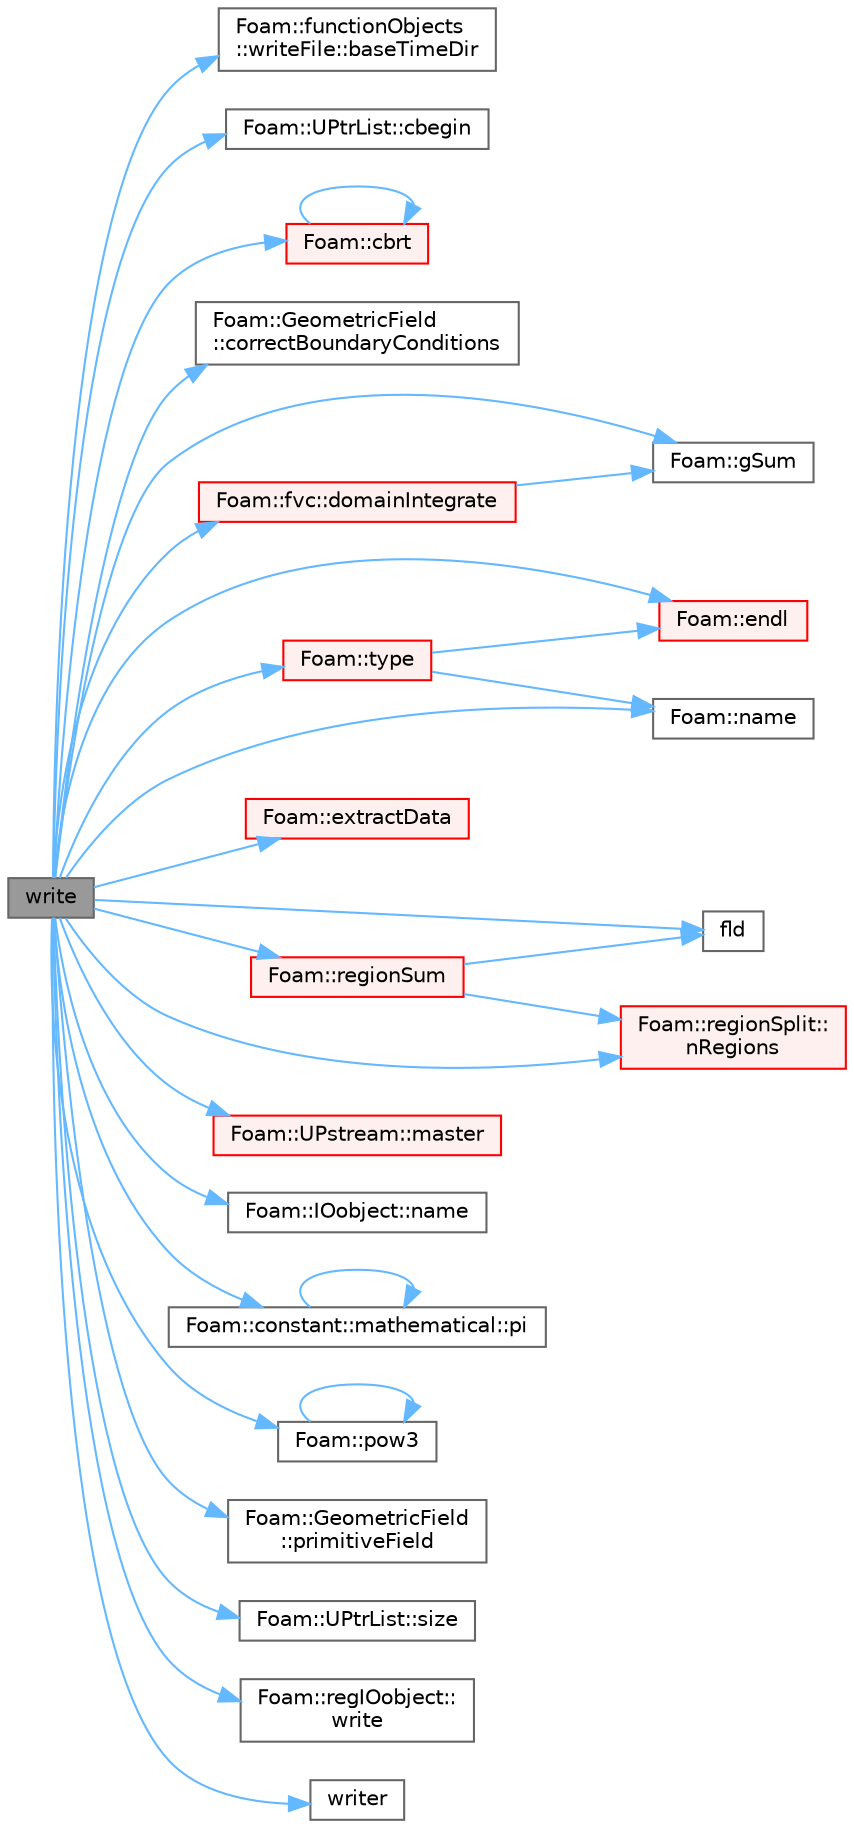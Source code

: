 digraph "write"
{
 // LATEX_PDF_SIZE
  bgcolor="transparent";
  edge [fontname=Helvetica,fontsize=10,labelfontname=Helvetica,labelfontsize=10];
  node [fontname=Helvetica,fontsize=10,shape=box,height=0.2,width=0.4];
  rankdir="LR";
  Node1 [id="Node000001",label="write",height=0.2,width=0.4,color="gray40", fillcolor="grey60", style="filled", fontcolor="black",tooltip=" "];
  Node1 -> Node2 [id="edge1_Node000001_Node000002",color="steelblue1",style="solid",tooltip=" "];
  Node2 [id="Node000002",label="Foam::functionObjects\l::writeFile::baseTimeDir",height=0.2,width=0.4,color="grey40", fillcolor="white", style="filled",URL="$classFoam_1_1functionObjects_1_1writeFile.html#ac36d6aced9eb1b847902a8fac04cee01",tooltip=" "];
  Node1 -> Node3 [id="edge2_Node000001_Node000003",color="steelblue1",style="solid",tooltip=" "];
  Node3 [id="Node000003",label="Foam::UPtrList::cbegin",height=0.2,width=0.4,color="grey40", fillcolor="white", style="filled",URL="$classFoam_1_1UPtrList.html#a9f2206db85fdfd40934f8ca7867aeb9c",tooltip=" "];
  Node1 -> Node4 [id="edge3_Node000001_Node000004",color="steelblue1",style="solid",tooltip=" "];
  Node4 [id="Node000004",label="Foam::cbrt",height=0.2,width=0.4,color="red", fillcolor="#FFF0F0", style="filled",URL="$namespaceFoam.html#aca0b7feea326c0e1e9e04078a319d019",tooltip=" "];
  Node4 -> Node4 [id="edge4_Node000004_Node000004",color="steelblue1",style="solid",tooltip=" "];
  Node1 -> Node6 [id="edge5_Node000001_Node000006",color="steelblue1",style="solid",tooltip=" "];
  Node6 [id="Node000006",label="Foam::GeometricField\l::correctBoundaryConditions",height=0.2,width=0.4,color="grey40", fillcolor="white", style="filled",URL="$classFoam_1_1GeometricField.html#acaf6878ef900e593c4b20812f1b567d6",tooltip=" "];
  Node1 -> Node7 [id="edge6_Node000001_Node000007",color="steelblue1",style="solid",tooltip=" "];
  Node7 [id="Node000007",label="Foam::fvc::domainIntegrate",height=0.2,width=0.4,color="red", fillcolor="#FFF0F0", style="filled",URL="$namespaceFoam_1_1fvc.html#a97e6958677a3a619ece7528613725d84",tooltip=" "];
  Node7 -> Node8 [id="edge7_Node000007_Node000008",color="steelblue1",style="solid",tooltip=" "];
  Node8 [id="Node000008",label="Foam::gSum",height=0.2,width=0.4,color="grey40", fillcolor="white", style="filled",URL="$namespaceFoam.html#a11b1ebb4c53ad062332767d75ca96328",tooltip=" "];
  Node1 -> Node10 [id="edge8_Node000001_Node000010",color="steelblue1",style="solid",tooltip=" "];
  Node10 [id="Node000010",label="Foam::endl",height=0.2,width=0.4,color="red", fillcolor="#FFF0F0", style="filled",URL="$namespaceFoam.html#a7d5eca45a323264dc5fe811500ebda47",tooltip=" "];
  Node1 -> Node14 [id="edge9_Node000001_Node000014",color="steelblue1",style="solid",tooltip=" "];
  Node14 [id="Node000014",label="Foam::extractData",height=0.2,width=0.4,color="red", fillcolor="#FFF0F0", style="filled",URL="$namespaceFoam.html#ac30089d672b117406541625d6bc51e3c",tooltip=" "];
  Node1 -> Node17 [id="edge10_Node000001_Node000017",color="steelblue1",style="solid",tooltip=" "];
  Node17 [id="Node000017",label="fld",height=0.2,width=0.4,color="grey40", fillcolor="white", style="filled",URL="$checkFaMesh_2faMeshWriteVTK_8H.html#a84170cc7d8eb5006696cb3dd274bf8d2",tooltip=" "];
  Node1 -> Node8 [id="edge11_Node000001_Node000008",color="steelblue1",style="solid",tooltip=" "];
  Node1 -> Node18 [id="edge12_Node000001_Node000018",color="steelblue1",style="solid",tooltip=" "];
  Node18 [id="Node000018",label="Foam::UPstream::master",height=0.2,width=0.4,color="red", fillcolor="#FFF0F0", style="filled",URL="$classFoam_1_1UPstream.html#a60159c36fcc2e247e0cb24b89914f1e4",tooltip=" "];
  Node1 -> Node20 [id="edge13_Node000001_Node000020",color="steelblue1",style="solid",tooltip=" "];
  Node20 [id="Node000020",label="Foam::IOobject::name",height=0.2,width=0.4,color="grey40", fillcolor="white", style="filled",URL="$classFoam_1_1IOobject.html#a19bad5682ac7f021cc3a66fcfaa98c8e",tooltip=" "];
  Node1 -> Node21 [id="edge14_Node000001_Node000021",color="steelblue1",style="solid",tooltip=" "];
  Node21 [id="Node000021",label="Foam::name",height=0.2,width=0.4,color="grey40", fillcolor="white", style="filled",URL="$namespaceFoam.html#accde1bf3e2a4105cca868012a680afbe",tooltip=" "];
  Node1 -> Node22 [id="edge15_Node000001_Node000022",color="steelblue1",style="solid",tooltip=" "];
  Node22 [id="Node000022",label="Foam::regionSplit::\lnRegions",height=0.2,width=0.4,color="red", fillcolor="#FFF0F0", style="filled",URL="$classFoam_1_1regionSplit.html#aea6a36c10dbbc8d2f593a71aa1bb12b0",tooltip=" "];
  Node1 -> Node24 [id="edge16_Node000001_Node000024",color="steelblue1",style="solid",tooltip=" "];
  Node24 [id="Node000024",label="Foam::constant::mathematical::pi",height=0.2,width=0.4,color="grey40", fillcolor="white", style="filled",URL="$namespaceFoam_1_1constant_1_1mathematical.html#a95223b90d8ac5b3aff071c687367f8f5",tooltip=" "];
  Node24 -> Node24 [id="edge17_Node000024_Node000024",color="steelblue1",style="solid",tooltip=" "];
  Node1 -> Node25 [id="edge18_Node000001_Node000025",color="steelblue1",style="solid",tooltip=" "];
  Node25 [id="Node000025",label="Foam::pow3",height=0.2,width=0.4,color="grey40", fillcolor="white", style="filled",URL="$namespaceFoam.html#a2e8f5d970ee4fb466536c3c46bae91fe",tooltip=" "];
  Node25 -> Node25 [id="edge19_Node000025_Node000025",color="steelblue1",style="solid",tooltip=" "];
  Node1 -> Node26 [id="edge20_Node000001_Node000026",color="steelblue1",style="solid",tooltip=" "];
  Node26 [id="Node000026",label="Foam::GeometricField\l::primitiveField",height=0.2,width=0.4,color="grey40", fillcolor="white", style="filled",URL="$classFoam_1_1GeometricField.html#a8a29bbbafbf0064ed558110b0c136b32",tooltip=" "];
  Node1 -> Node27 [id="edge21_Node000001_Node000027",color="steelblue1",style="solid",tooltip=" "];
  Node27 [id="Node000027",label="Foam::regionSum",height=0.2,width=0.4,color="red", fillcolor="#FFF0F0", style="filled",URL="$namespaceFoam.html#aa92b82a558cbff3482d259e88c086929",tooltip=" "];
  Node27 -> Node17 [id="edge22_Node000027_Node000017",color="steelblue1",style="solid",tooltip=" "];
  Node27 -> Node22 [id="edge23_Node000027_Node000022",color="steelblue1",style="solid",tooltip=" "];
  Node1 -> Node34 [id="edge24_Node000001_Node000034",color="steelblue1",style="solid",tooltip=" "];
  Node34 [id="Node000034",label="Foam::UPtrList::size",height=0.2,width=0.4,color="grey40", fillcolor="white", style="filled",URL="$classFoam_1_1UPtrList.html#a95603446b248fe1ecf5dc59bcc2eaff0",tooltip=" "];
  Node1 -> Node41 [id="edge25_Node000001_Node000041",color="steelblue1",style="solid",tooltip=" "];
  Node41 [id="Node000041",label="Foam::type",height=0.2,width=0.4,color="red", fillcolor="#FFF0F0", style="filled",URL="$namespaceFoam.html#a69e2e8a647a7073be8ce6437c0aff762",tooltip=" "];
  Node41 -> Node10 [id="edge26_Node000041_Node000010",color="steelblue1",style="solid",tooltip=" "];
  Node41 -> Node21 [id="edge27_Node000041_Node000021",color="steelblue1",style="solid",tooltip=" "];
  Node1 -> Node43 [id="edge28_Node000001_Node000043",color="steelblue1",style="solid",tooltip=" "];
  Node43 [id="Node000043",label="Foam::regIOobject::\lwrite",height=0.2,width=0.4,color="grey40", fillcolor="white", style="filled",URL="$classFoam_1_1regIOobject.html#ab5c6464172e07987bb9518ca648f94d7",tooltip=" "];
  Node1 -> Node44 [id="edge29_Node000001_Node000044",color="steelblue1",style="solid",tooltip=" "];
  Node44 [id="Node000044",label="writer",height=0.2,width=0.4,color="grey40", fillcolor="white", style="filled",URL="$checkFaMesh_2faMeshWriteVTK_8H.html#a710e01d6eee60adac6cde283f277fcce",tooltip=" "];
}
